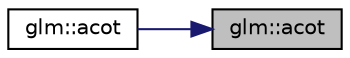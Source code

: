 digraph "glm::acot"
{
 // LATEX_PDF_SIZE
  edge [fontname="Helvetica",fontsize="10",labelfontname="Helvetica",labelfontsize="10"];
  node [fontname="Helvetica",fontsize="10",shape=record];
  rankdir="RL";
  Node1 [label="glm::acot",height=0.2,width=0.4,color="black", fillcolor="grey75", style="filled", fontcolor="black",tooltip=" "];
  Node1 -> Node2 [dir="back",color="midnightblue",fontsize="10",style="solid",fontname="Helvetica"];
  Node2 [label="glm::acot",height=0.2,width=0.4,color="black", fillcolor="white", style="filled",URL="$namespaceglm.html#a83b17146fd12b7822b1a6ef98790a8da",tooltip=" "];
}

